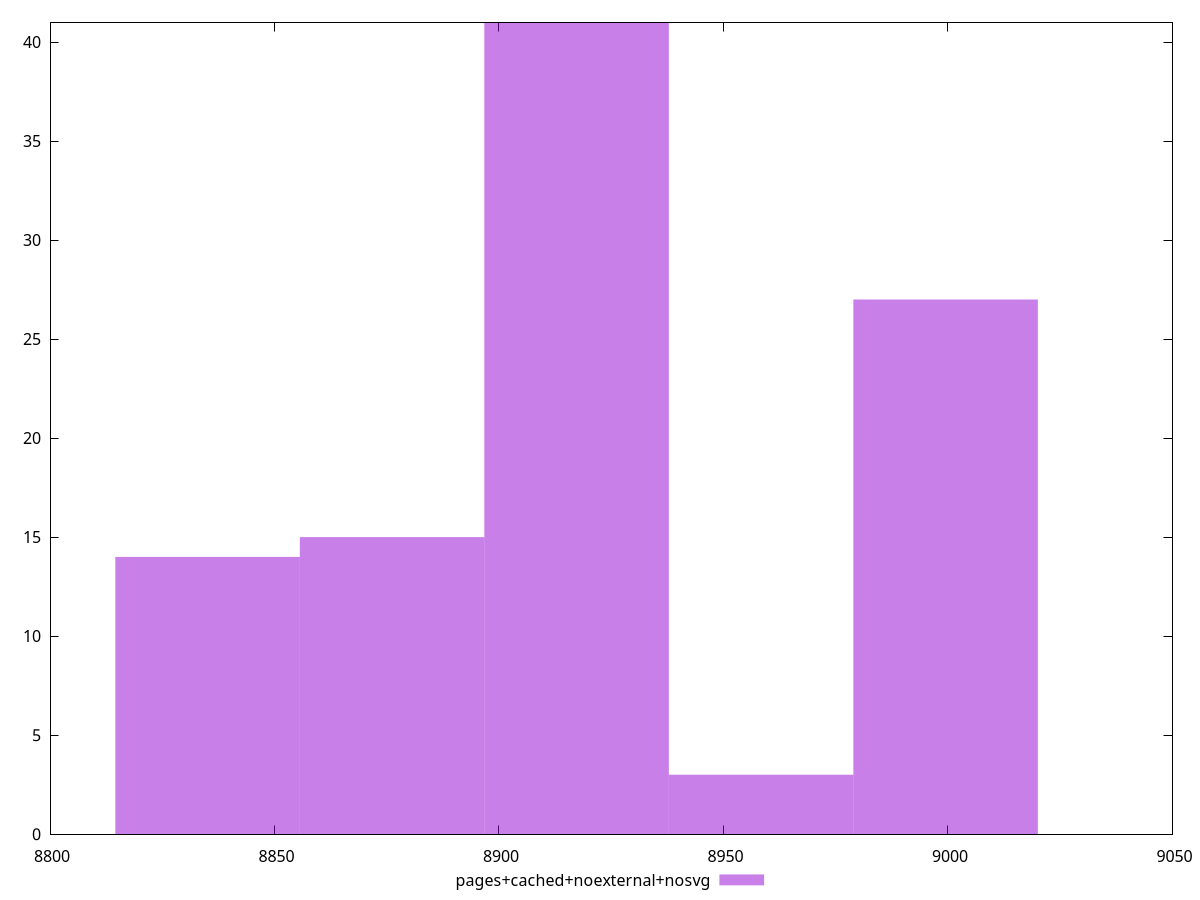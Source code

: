 $_pagesCachedNoexternalNosvg <<EOF
8917.2794690786 41
8999.466376627712 27
8876.186015304045 15
8958.372922853156 3
8835.09256152949 14
EOF
set key outside below
set terminal pngcairo
set output "report_00004_2020-11-02T20-21-41.718Z/largest-contentful-paint/pages+cached+noexternal+nosvg//raw_hist.png"
set yrange [0:41]
set boxwidth 41.09345377455576
set style fill transparent solid 0.5 noborder
plot $_pagesCachedNoexternalNosvg title "pages+cached+noexternal+nosvg" with boxes ,